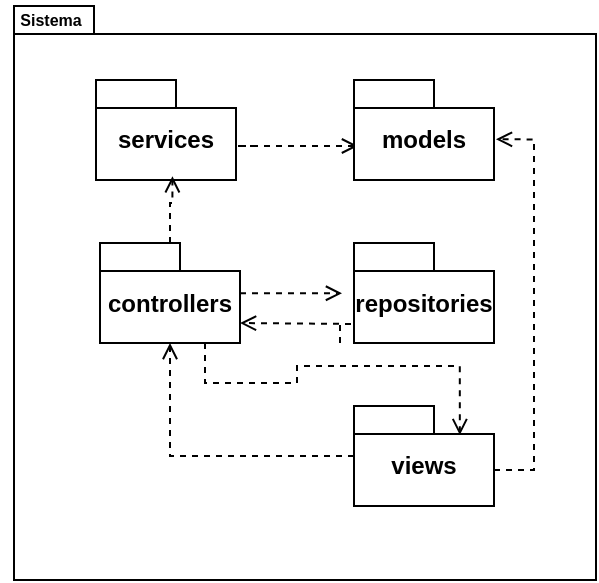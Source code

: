 <mxfile version="24.7.12">
  <diagram name="Página-1" id="NFbipyTKic4b51myt3zI">
    <mxGraphModel dx="794" dy="336" grid="1" gridSize="10" guides="1" tooltips="1" connect="1" arrows="1" fold="1" page="1" pageScale="1" pageWidth="827" pageHeight="1169" math="0" shadow="0">
      <root>
        <mxCell id="0" />
        <mxCell id="1" parent="0" />
        <mxCell id="wvRjYrKWpuAkCQhh6v5w-5" value="" style="shape=folder;fontStyle=1;spacingTop=10;tabWidth=40;tabHeight=14;tabPosition=left;html=1;whiteSpace=wrap;" parent="1" vertex="1">
          <mxGeometry x="260" y="440" width="291" height="287" as="geometry" />
        </mxCell>
        <mxCell id="wvRjYrKWpuAkCQhh6v5w-1" value="services" style="shape=folder;fontStyle=1;spacingTop=10;tabWidth=40;tabHeight=14;tabPosition=left;html=1;whiteSpace=wrap;" parent="1" vertex="1">
          <mxGeometry x="301" y="477" width="70" height="50" as="geometry" />
        </mxCell>
        <mxCell id="5uKf5__XZ_AHMYdSUj16-4" style="edgeStyle=orthogonalEdgeStyle;rounded=0;orthogonalLoop=1;jettySize=auto;html=1;endArrow=open;endFill=0;dashed=1;" parent="1" edge="1">
          <mxGeometry relative="1" as="geometry">
            <mxPoint x="381" y="510.0" as="sourcePoint" />
            <mxPoint x="432" y="510" as="targetPoint" />
            <Array as="points">
              <mxPoint x="371" y="510" />
              <mxPoint x="371" y="510" />
            </Array>
          </mxGeometry>
        </mxCell>
        <mxCell id="wvRjYrKWpuAkCQhh6v5w-2" value="&lt;div&gt;models&lt;/div&gt;" style="shape=folder;fontStyle=1;spacingTop=10;tabWidth=40;tabHeight=14;tabPosition=left;html=1;whiteSpace=wrap;" parent="1" vertex="1">
          <mxGeometry x="430" y="477" width="70" height="50" as="geometry" />
        </mxCell>
        <mxCell id="wvRjYrKWpuAkCQhh6v5w-6" value="&lt;div style=&quot;font-size: 8px;&quot;&gt;Sistema&lt;/div&gt;" style="text;html=1;align=center;verticalAlign=middle;resizable=0;points=[];autosize=1;strokeColor=none;fillColor=none;fontStyle=1;fontSize=8;" parent="1" vertex="1">
          <mxGeometry x="253" y="437" width="50" height="20" as="geometry" />
        </mxCell>
        <mxCell id="5uKf5__XZ_AHMYdSUj16-6" style="edgeStyle=orthogonalEdgeStyle;rounded=0;orthogonalLoop=1;jettySize=auto;html=1;entryX=0.5;entryY=1;entryDx=0;entryDy=0;entryPerimeter=0;dashed=1;endArrow=open;endFill=0;" parent="1" source="5uKf5__XZ_AHMYdSUj16-1" target="5uKf5__XZ_AHMYdSUj16-2" edge="1">
          <mxGeometry relative="1" as="geometry" />
        </mxCell>
        <mxCell id="5uKf5__XZ_AHMYdSUj16-12" style="edgeStyle=orthogonalEdgeStyle;rounded=0;orthogonalLoop=1;jettySize=auto;html=1;entryX=1.014;entryY=0.593;entryDx=0;entryDy=0;entryPerimeter=0;exitX=0;exitY=0;exitDx=70;exitDy=32;exitPerimeter=0;dashed=1;endArrow=open;endFill=0;" parent="1" source="5uKf5__XZ_AHMYdSUj16-1" target="wvRjYrKWpuAkCQhh6v5w-2" edge="1">
          <mxGeometry relative="1" as="geometry" />
        </mxCell>
        <mxCell id="5uKf5__XZ_AHMYdSUj16-1" value="views" style="shape=folder;fontStyle=1;spacingTop=10;tabWidth=40;tabHeight=14;tabPosition=left;html=1;whiteSpace=wrap;" parent="1" vertex="1">
          <mxGeometry x="430" y="640" width="70" height="50" as="geometry" />
        </mxCell>
        <mxCell id="5uKf5__XZ_AHMYdSUj16-13" style="edgeStyle=orthogonalEdgeStyle;rounded=0;orthogonalLoop=1;jettySize=auto;html=1;entryX=0.756;entryY=0.291;entryDx=0;entryDy=0;entryPerimeter=0;exitX=0.75;exitY=1;exitDx=0;exitDy=0;exitPerimeter=0;endArrow=open;endFill=0;dashed=1;" parent="1" source="5uKf5__XZ_AHMYdSUj16-2" target="5uKf5__XZ_AHMYdSUj16-1" edge="1">
          <mxGeometry relative="1" as="geometry" />
        </mxCell>
        <mxCell id="5uKf5__XZ_AHMYdSUj16-14" style="edgeStyle=orthogonalEdgeStyle;rounded=0;orthogonalLoop=1;jettySize=auto;html=1;entryX=0.546;entryY=0.962;entryDx=0;entryDy=0;entryPerimeter=0;dashed=1;endArrow=open;endFill=0;" parent="1" source="5uKf5__XZ_AHMYdSUj16-2" target="wvRjYrKWpuAkCQhh6v5w-1" edge="1">
          <mxGeometry relative="1" as="geometry" />
        </mxCell>
        <mxCell id="5uKf5__XZ_AHMYdSUj16-2" value="controllers" style="shape=folder;fontStyle=1;spacingTop=10;tabWidth=40;tabHeight=14;tabPosition=left;html=1;whiteSpace=wrap;" parent="1" vertex="1">
          <mxGeometry x="303" y="558.5" width="70" height="50" as="geometry" />
        </mxCell>
        <mxCell id="5JWhqZ_5_Mj4HHcO4DPE-1" value="&lt;div&gt;repositories&lt;/div&gt;" style="shape=folder;fontStyle=1;spacingTop=10;tabWidth=40;tabHeight=14;tabPosition=left;html=1;whiteSpace=wrap;" vertex="1" parent="1">
          <mxGeometry x="430" y="558.5" width="70" height="50" as="geometry" />
        </mxCell>
        <mxCell id="5JWhqZ_5_Mj4HHcO4DPE-4" style="edgeStyle=orthogonalEdgeStyle;rounded=0;orthogonalLoop=1;jettySize=auto;html=1;entryX=0;entryY=0;entryDx=70;entryDy=41;entryPerimeter=0;dashed=1;endArrow=open;endFill=0;" edge="1" parent="1">
          <mxGeometry relative="1" as="geometry">
            <mxPoint x="423" y="608.5" as="sourcePoint" />
            <mxPoint x="373" y="598.5" as="targetPoint" />
            <Array as="points">
              <mxPoint x="430" y="599" />
              <mxPoint x="440" y="599" />
            </Array>
          </mxGeometry>
        </mxCell>
        <mxCell id="5JWhqZ_5_Mj4HHcO4DPE-6" style="edgeStyle=orthogonalEdgeStyle;rounded=0;orthogonalLoop=1;jettySize=auto;html=1;endArrow=open;endFill=0;dashed=1;" edge="1" parent="1">
          <mxGeometry relative="1" as="geometry">
            <mxPoint x="373" y="583.64" as="sourcePoint" />
            <mxPoint x="424" y="583.64" as="targetPoint" />
            <Array as="points">
              <mxPoint x="392" y="583.64" />
              <mxPoint x="392" y="583.64" />
            </Array>
          </mxGeometry>
        </mxCell>
      </root>
    </mxGraphModel>
  </diagram>
</mxfile>
